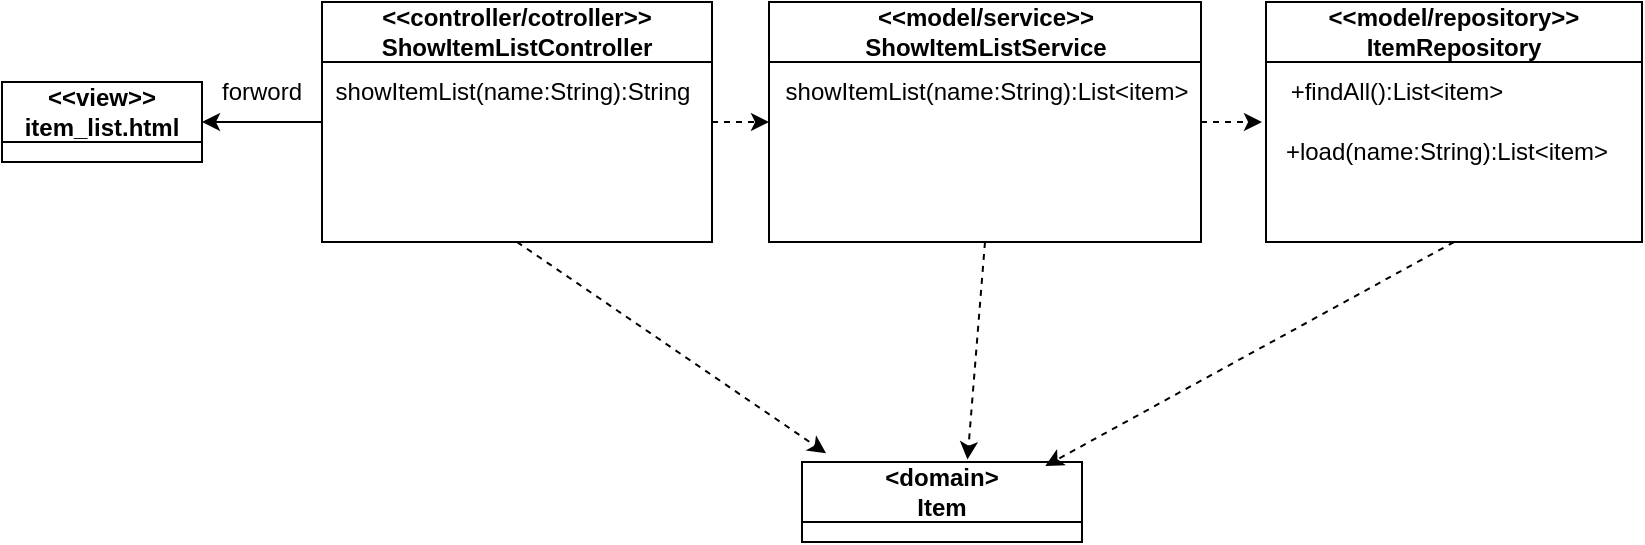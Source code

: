 <mxfile>
    <diagram id="v9_D8zMYNZA8RhHbeveH" name="ページ1">
        <mxGraphModel dx="702" dy="511" grid="1" gridSize="10" guides="1" tooltips="1" connect="1" arrows="1" fold="1" page="1" pageScale="1" pageWidth="827" pageHeight="1169" math="0" shadow="0">
            <root>
                <mxCell id="0"/>
                <mxCell id="1" parent="0"/>
                <mxCell id="17" style="edgeStyle=none;html=1;exitX=0.5;exitY=1;exitDx=0;exitDy=0;entryX=0.086;entryY=-0.11;entryDx=0;entryDy=0;dashed=1;entryPerimeter=0;" parent="1" source="2" target="9" edge="1">
                    <mxGeometry relative="1" as="geometry"/>
                </mxCell>
                <mxCell id="21" style="edgeStyle=none;html=1;exitX=1;exitY=0.5;exitDx=0;exitDy=0;entryX=0;entryY=0.5;entryDx=0;entryDy=0;dashed=1;" parent="1" source="2" target="11" edge="1">
                    <mxGeometry relative="1" as="geometry"/>
                </mxCell>
                <mxCell id="2" value="&amp;lt;&amp;lt;controller/cotroller&amp;gt;&amp;gt;&lt;br&gt;ShowItemListController" style="swimlane;whiteSpace=wrap;html=1;startSize=30;" parent="1" vertex="1">
                    <mxGeometry x="190" y="110" width="195" height="120" as="geometry"/>
                </mxCell>
                <mxCell id="41" value="showItemList(name:String):String" style="text;html=1;align=center;verticalAlign=middle;resizable=0;points=[];autosize=1;strokeColor=none;fillColor=none;" vertex="1" parent="2">
                    <mxGeometry x="-5" y="30" width="200" height="30" as="geometry"/>
                </mxCell>
                <mxCell id="3" value="&amp;lt;&amp;lt;view&amp;gt;&amp;gt;&lt;br&gt;item_list.html" style="swimlane;whiteSpace=wrap;html=1;startSize=30;" parent="1" vertex="1">
                    <mxGeometry x="30" y="150" width="100" height="40" as="geometry"/>
                </mxCell>
                <mxCell id="5" value="" style="endArrow=classic;html=1;entryX=1;entryY=0.5;entryDx=0;entryDy=0;exitX=0;exitY=0.5;exitDx=0;exitDy=0;" parent="1" source="2" target="3" edge="1">
                    <mxGeometry relative="1" as="geometry">
                        <mxPoint x="140" y="330" as="sourcePoint"/>
                        <mxPoint x="240" y="330" as="targetPoint"/>
                        <Array as="points"/>
                    </mxGeometry>
                </mxCell>
                <mxCell id="7" value="forword" style="text;html=1;strokeColor=none;fillColor=none;align=center;verticalAlign=middle;whiteSpace=wrap;rounded=0;" parent="1" vertex="1">
                    <mxGeometry x="130" y="140" width="60" height="30" as="geometry"/>
                </mxCell>
                <mxCell id="36" style="edgeStyle=none;html=1;exitX=1;exitY=0.25;exitDx=0;exitDy=0;" edge="1" parent="1" source="9">
                    <mxGeometry relative="1" as="geometry">
                        <mxPoint x="560" y="350" as="targetPoint"/>
                    </mxGeometry>
                </mxCell>
                <mxCell id="9" value="&amp;lt;domain&amp;gt;&lt;br&gt;Item" style="swimlane;whiteSpace=wrap;html=1;startSize=30;" parent="1" vertex="1">
                    <mxGeometry x="430" y="340" width="140" height="40" as="geometry"/>
                </mxCell>
                <mxCell id="43" style="edgeStyle=none;html=1;exitX=0.5;exitY=1;exitDx=0;exitDy=0;entryX=0.591;entryY=-0.03;entryDx=0;entryDy=0;entryPerimeter=0;dashed=1;" edge="1" parent="1" source="11" target="9">
                    <mxGeometry relative="1" as="geometry"/>
                </mxCell>
                <mxCell id="44" style="edgeStyle=none;html=1;dashed=1;" edge="1" parent="1" source="11">
                    <mxGeometry relative="1" as="geometry">
                        <mxPoint x="660" y="170" as="targetPoint"/>
                    </mxGeometry>
                </mxCell>
                <mxCell id="11" value="&amp;lt;&amp;lt;model/service&amp;gt;&amp;gt;&lt;br&gt;ShowItemListService" style="swimlane;whiteSpace=wrap;html=1;startSize=30;" parent="1" vertex="1">
                    <mxGeometry x="413.5" y="110" width="216" height="120" as="geometry"/>
                </mxCell>
                <mxCell id="29" value="showItemList(name:String):List&amp;lt;item&amp;gt;" style="text;html=1;align=center;verticalAlign=middle;resizable=0;points=[];autosize=1;strokeColor=none;fillColor=none;" parent="11" vertex="1">
                    <mxGeometry x="-1.5" y="30" width="220" height="30" as="geometry"/>
                </mxCell>
                <mxCell id="19" style="edgeStyle=none;html=1;exitX=0.5;exitY=1;exitDx=0;exitDy=0;dashed=1;entryX=0.869;entryY=0.05;entryDx=0;entryDy=0;entryPerimeter=0;" parent="1" source="13" edge="1" target="9">
                    <mxGeometry relative="1" as="geometry">
                        <mxPoint x="530" y="340" as="targetPoint"/>
                    </mxGeometry>
                </mxCell>
                <mxCell id="13" value="&amp;lt;&amp;lt;model/repository&amp;gt;&amp;gt;&lt;br&gt;ItemRepository" style="swimlane;whiteSpace=wrap;html=1;startSize=30;" parent="1" vertex="1">
                    <mxGeometry x="662" y="110" width="188" height="120" as="geometry"/>
                </mxCell>
                <mxCell id="26" value="+findAll():List&amp;lt;item&amp;gt;" style="text;html=1;align=center;verticalAlign=middle;resizable=0;points=[];autosize=1;strokeColor=none;fillColor=none;" parent="13" vertex="1">
                    <mxGeometry y="30" width="130" height="30" as="geometry"/>
                </mxCell>
                <mxCell id="32" value="+load(name:String):List&amp;lt;item&amp;gt;" style="text;html=1;align=center;verticalAlign=middle;resizable=0;points=[];autosize=1;strokeColor=none;fillColor=none;" vertex="1" parent="13">
                    <mxGeometry y="60" width="180" height="30" as="geometry"/>
                </mxCell>
            </root>
        </mxGraphModel>
    </diagram>
</mxfile>